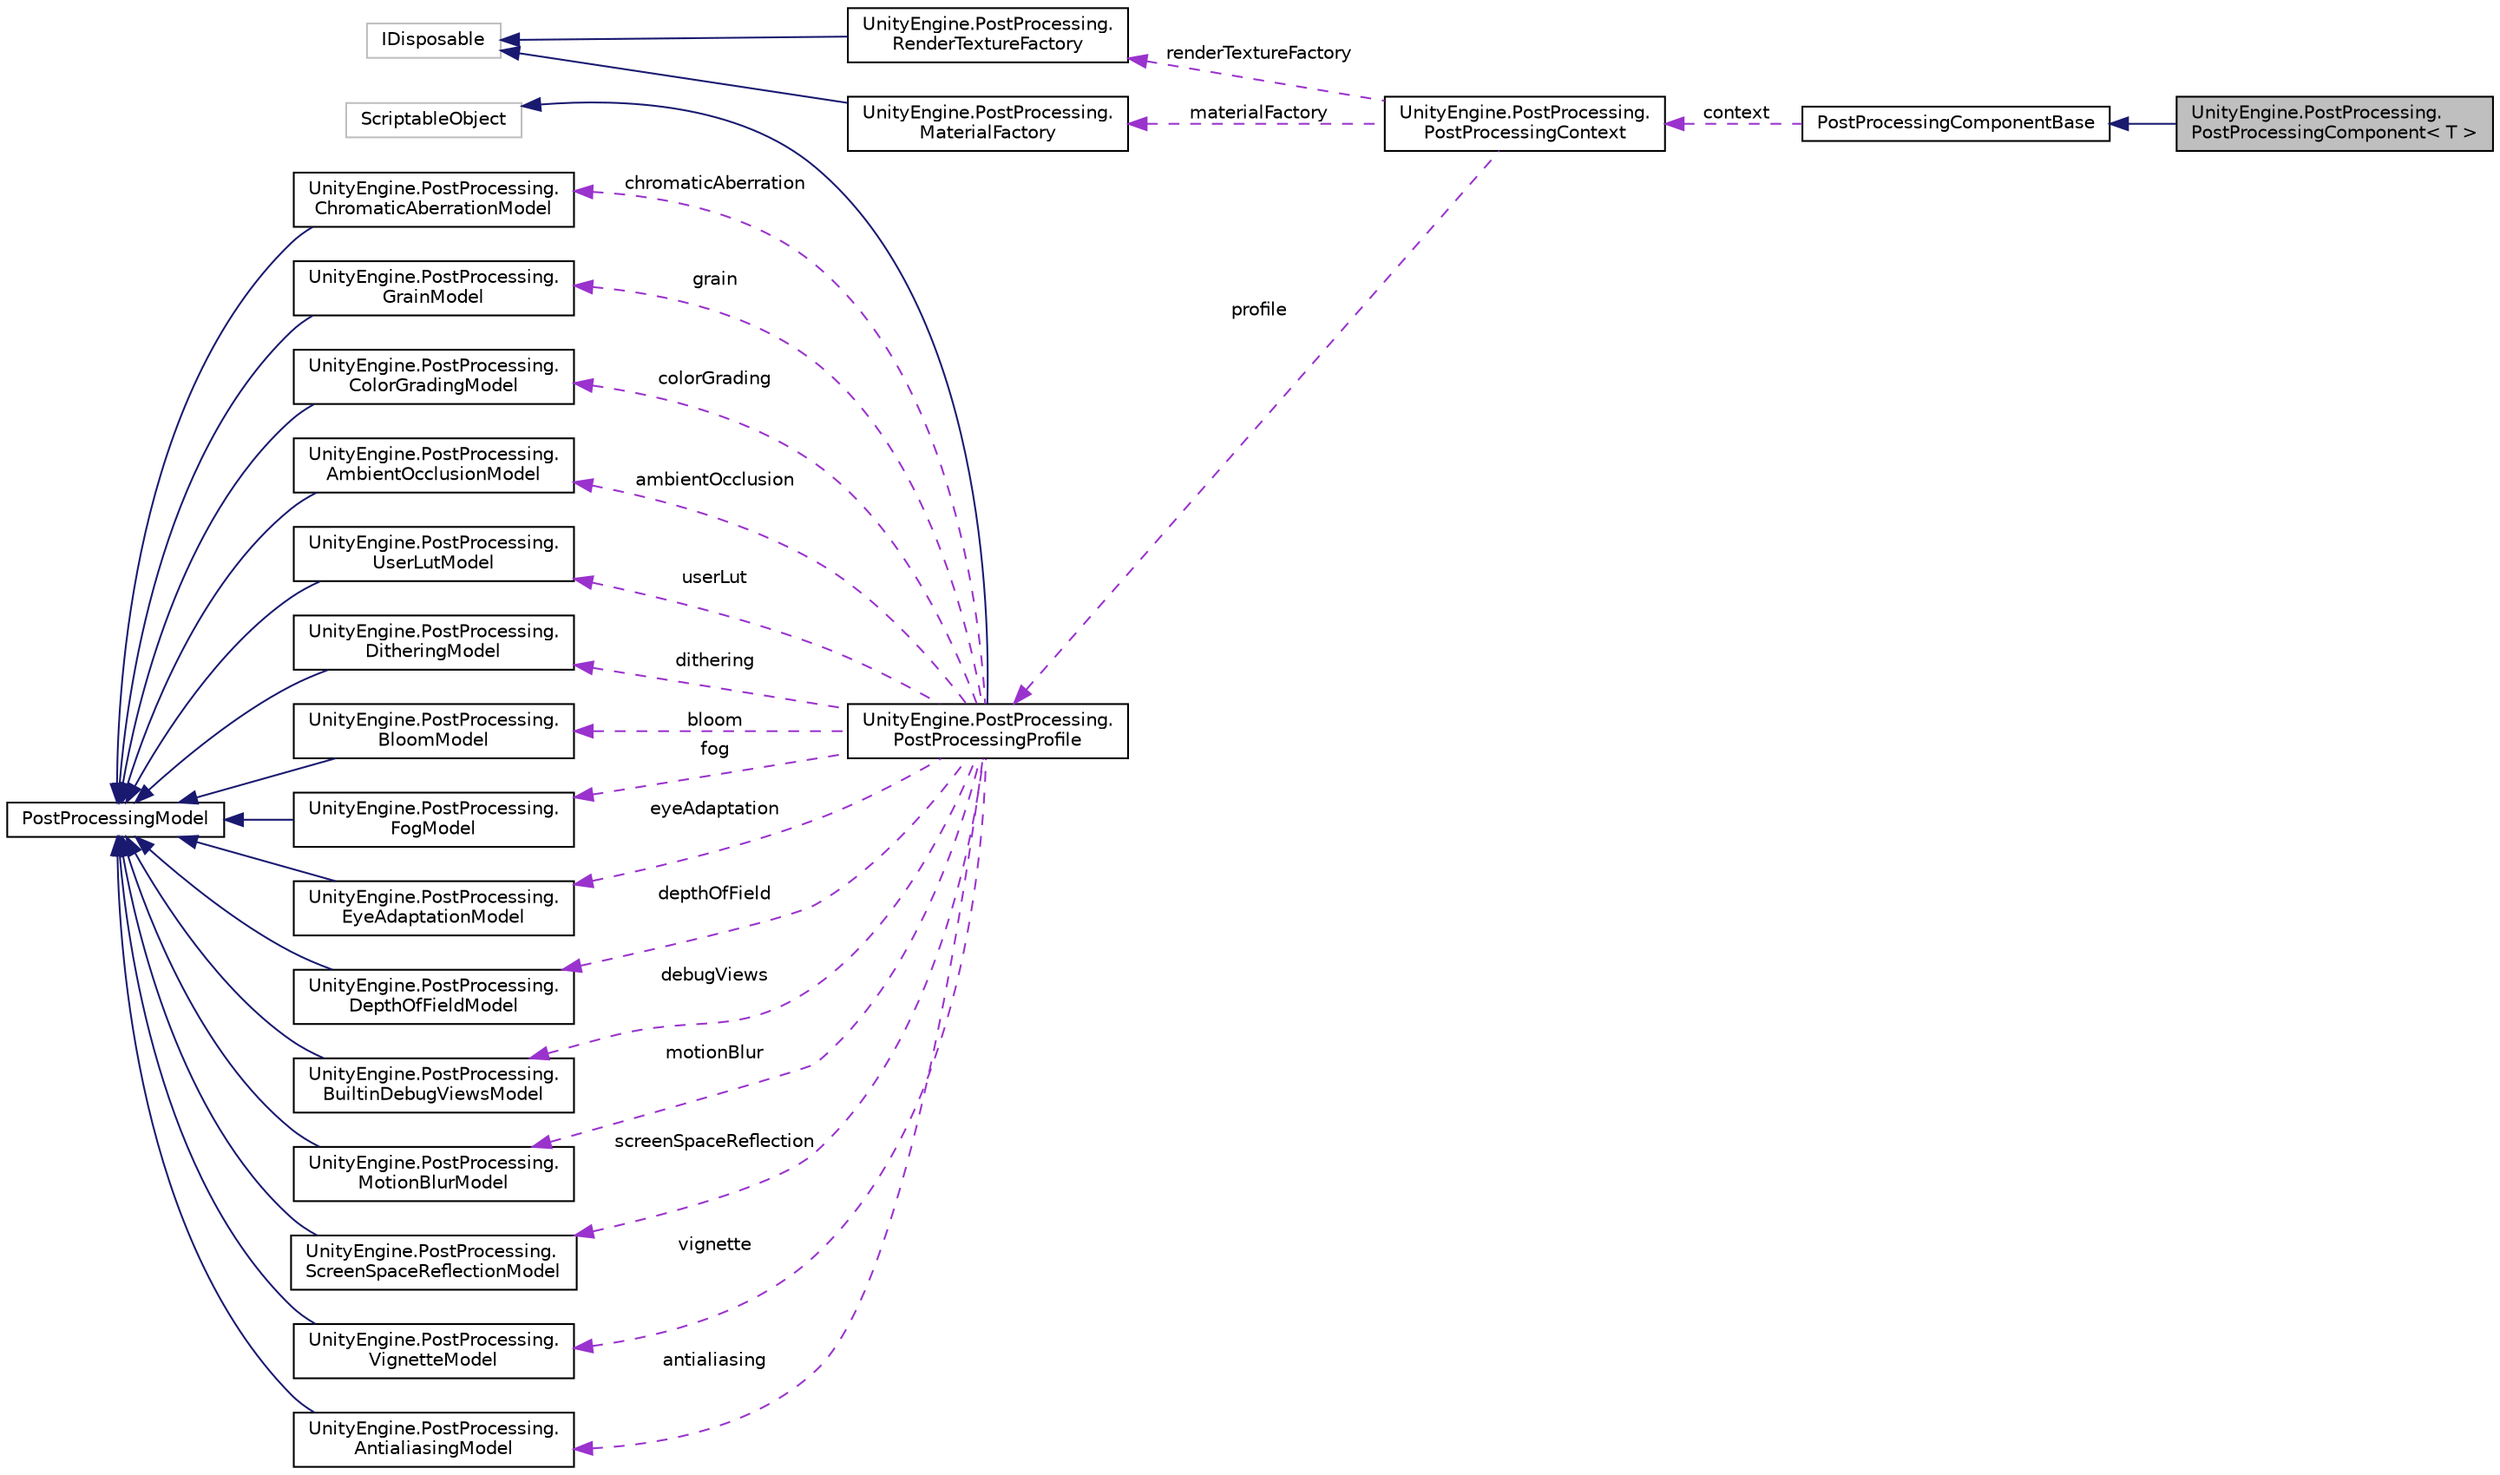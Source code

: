 digraph "UnityEngine.PostProcessing.PostProcessingComponent&lt; T &gt;"
{
  edge [fontname="Helvetica",fontsize="10",labelfontname="Helvetica",labelfontsize="10"];
  node [fontname="Helvetica",fontsize="10",shape=record];
  rankdir="LR";
  Node4 [label="UnityEngine.PostProcessing.\lPostProcessingComponent\< T \>",height=0.2,width=0.4,color="black", fillcolor="grey75", style="filled", fontcolor="black"];
  Node5 -> Node4 [dir="back",color="midnightblue",fontsize="10",style="solid"];
  Node5 [label="PostProcessingComponentBase",height=0.2,width=0.4,color="black", fillcolor="white", style="filled",URL="$class_unity_engine_1_1_post_processing_1_1_post_processing_component_base.html"];
  Node6 -> Node5 [dir="back",color="darkorchid3",fontsize="10",style="dashed",label=" context" ];
  Node6 [label="UnityEngine.PostProcessing.\lPostProcessingContext",height=0.2,width=0.4,color="black", fillcolor="white", style="filled",URL="$class_unity_engine_1_1_post_processing_1_1_post_processing_context.html"];
  Node7 -> Node6 [dir="back",color="darkorchid3",fontsize="10",style="dashed",label=" renderTextureFactory" ];
  Node7 [label="UnityEngine.PostProcessing.\lRenderTextureFactory",height=0.2,width=0.4,color="black", fillcolor="white", style="filled",URL="$class_unity_engine_1_1_post_processing_1_1_render_texture_factory.html"];
  Node8 -> Node7 [dir="back",color="midnightblue",fontsize="10",style="solid"];
  Node8 [label="IDisposable",height=0.2,width=0.4,color="grey75", fillcolor="white", style="filled"];
  Node9 -> Node6 [dir="back",color="darkorchid3",fontsize="10",style="dashed",label=" profile" ];
  Node9 [label="UnityEngine.PostProcessing.\lPostProcessingProfile",height=0.2,width=0.4,color="black", fillcolor="white", style="filled",URL="$class_unity_engine_1_1_post_processing_1_1_post_processing_profile.html"];
  Node10 -> Node9 [dir="back",color="midnightblue",fontsize="10",style="solid"];
  Node10 [label="ScriptableObject",height=0.2,width=0.4,color="grey75", fillcolor="white", style="filled"];
  Node11 -> Node9 [dir="back",color="darkorchid3",fontsize="10",style="dashed",label=" chromaticAberration" ];
  Node11 [label="UnityEngine.PostProcessing.\lChromaticAberrationModel",height=0.2,width=0.4,color="black", fillcolor="white", style="filled",URL="$class_unity_engine_1_1_post_processing_1_1_chromatic_aberration_model.html"];
  Node12 -> Node11 [dir="back",color="midnightblue",fontsize="10",style="solid"];
  Node12 [label="PostProcessingModel",height=0.2,width=0.4,color="black", fillcolor="white", style="filled",URL="$class_unity_engine_1_1_post_processing_1_1_post_processing_model.html"];
  Node13 -> Node9 [dir="back",color="darkorchid3",fontsize="10",style="dashed",label=" grain" ];
  Node13 [label="UnityEngine.PostProcessing.\lGrainModel",height=0.2,width=0.4,color="black", fillcolor="white", style="filled",URL="$class_unity_engine_1_1_post_processing_1_1_grain_model.html"];
  Node12 -> Node13 [dir="back",color="midnightblue",fontsize="10",style="solid"];
  Node14 -> Node9 [dir="back",color="darkorchid3",fontsize="10",style="dashed",label=" colorGrading" ];
  Node14 [label="UnityEngine.PostProcessing.\lColorGradingModel",height=0.2,width=0.4,color="black", fillcolor="white", style="filled",URL="$class_unity_engine_1_1_post_processing_1_1_color_grading_model.html"];
  Node12 -> Node14 [dir="back",color="midnightblue",fontsize="10",style="solid"];
  Node15 -> Node9 [dir="back",color="darkorchid3",fontsize="10",style="dashed",label=" ambientOcclusion" ];
  Node15 [label="UnityEngine.PostProcessing.\lAmbientOcclusionModel",height=0.2,width=0.4,color="black", fillcolor="white", style="filled",URL="$class_unity_engine_1_1_post_processing_1_1_ambient_occlusion_model.html"];
  Node12 -> Node15 [dir="back",color="midnightblue",fontsize="10",style="solid"];
  Node16 -> Node9 [dir="back",color="darkorchid3",fontsize="10",style="dashed",label=" userLut" ];
  Node16 [label="UnityEngine.PostProcessing.\lUserLutModel",height=0.2,width=0.4,color="black", fillcolor="white", style="filled",URL="$class_unity_engine_1_1_post_processing_1_1_user_lut_model.html"];
  Node12 -> Node16 [dir="back",color="midnightblue",fontsize="10",style="solid"];
  Node17 -> Node9 [dir="back",color="darkorchid3",fontsize="10",style="dashed",label=" dithering" ];
  Node17 [label="UnityEngine.PostProcessing.\lDitheringModel",height=0.2,width=0.4,color="black", fillcolor="white", style="filled",URL="$class_unity_engine_1_1_post_processing_1_1_dithering_model.html"];
  Node12 -> Node17 [dir="back",color="midnightblue",fontsize="10",style="solid"];
  Node18 -> Node9 [dir="back",color="darkorchid3",fontsize="10",style="dashed",label=" bloom" ];
  Node18 [label="UnityEngine.PostProcessing.\lBloomModel",height=0.2,width=0.4,color="black", fillcolor="white", style="filled",URL="$class_unity_engine_1_1_post_processing_1_1_bloom_model.html"];
  Node12 -> Node18 [dir="back",color="midnightblue",fontsize="10",style="solid"];
  Node19 -> Node9 [dir="back",color="darkorchid3",fontsize="10",style="dashed",label=" fog" ];
  Node19 [label="UnityEngine.PostProcessing.\lFogModel",height=0.2,width=0.4,color="black", fillcolor="white", style="filled",URL="$class_unity_engine_1_1_post_processing_1_1_fog_model.html"];
  Node12 -> Node19 [dir="back",color="midnightblue",fontsize="10",style="solid"];
  Node20 -> Node9 [dir="back",color="darkorchid3",fontsize="10",style="dashed",label=" eyeAdaptation" ];
  Node20 [label="UnityEngine.PostProcessing.\lEyeAdaptationModel",height=0.2,width=0.4,color="black", fillcolor="white", style="filled",URL="$class_unity_engine_1_1_post_processing_1_1_eye_adaptation_model.html"];
  Node12 -> Node20 [dir="back",color="midnightblue",fontsize="10",style="solid"];
  Node21 -> Node9 [dir="back",color="darkorchid3",fontsize="10",style="dashed",label=" depthOfField" ];
  Node21 [label="UnityEngine.PostProcessing.\lDepthOfFieldModel",height=0.2,width=0.4,color="black", fillcolor="white", style="filled",URL="$class_unity_engine_1_1_post_processing_1_1_depth_of_field_model.html"];
  Node12 -> Node21 [dir="back",color="midnightblue",fontsize="10",style="solid"];
  Node22 -> Node9 [dir="back",color="darkorchid3",fontsize="10",style="dashed",label=" debugViews" ];
  Node22 [label="UnityEngine.PostProcessing.\lBuiltinDebugViewsModel",height=0.2,width=0.4,color="black", fillcolor="white", style="filled",URL="$class_unity_engine_1_1_post_processing_1_1_builtin_debug_views_model.html"];
  Node12 -> Node22 [dir="back",color="midnightblue",fontsize="10",style="solid"];
  Node23 -> Node9 [dir="back",color="darkorchid3",fontsize="10",style="dashed",label=" motionBlur" ];
  Node23 [label="UnityEngine.PostProcessing.\lMotionBlurModel",height=0.2,width=0.4,color="black", fillcolor="white", style="filled",URL="$class_unity_engine_1_1_post_processing_1_1_motion_blur_model.html"];
  Node12 -> Node23 [dir="back",color="midnightblue",fontsize="10",style="solid"];
  Node24 -> Node9 [dir="back",color="darkorchid3",fontsize="10",style="dashed",label=" screenSpaceReflection" ];
  Node24 [label="UnityEngine.PostProcessing.\lScreenSpaceReflectionModel",height=0.2,width=0.4,color="black", fillcolor="white", style="filled",URL="$class_unity_engine_1_1_post_processing_1_1_screen_space_reflection_model.html"];
  Node12 -> Node24 [dir="back",color="midnightblue",fontsize="10",style="solid"];
  Node25 -> Node9 [dir="back",color="darkorchid3",fontsize="10",style="dashed",label=" vignette" ];
  Node25 [label="UnityEngine.PostProcessing.\lVignetteModel",height=0.2,width=0.4,color="black", fillcolor="white", style="filled",URL="$class_unity_engine_1_1_post_processing_1_1_vignette_model.html"];
  Node12 -> Node25 [dir="back",color="midnightblue",fontsize="10",style="solid"];
  Node26 -> Node9 [dir="back",color="darkorchid3",fontsize="10",style="dashed",label=" antialiasing" ];
  Node26 [label="UnityEngine.PostProcessing.\lAntialiasingModel",height=0.2,width=0.4,color="black", fillcolor="white", style="filled",URL="$class_unity_engine_1_1_post_processing_1_1_antialiasing_model.html"];
  Node12 -> Node26 [dir="back",color="midnightblue",fontsize="10",style="solid"];
  Node27 -> Node6 [dir="back",color="darkorchid3",fontsize="10",style="dashed",label=" materialFactory" ];
  Node27 [label="UnityEngine.PostProcessing.\lMaterialFactory",height=0.2,width=0.4,color="black", fillcolor="white", style="filled",URL="$class_unity_engine_1_1_post_processing_1_1_material_factory.html"];
  Node8 -> Node27 [dir="back",color="midnightblue",fontsize="10",style="solid"];
}
